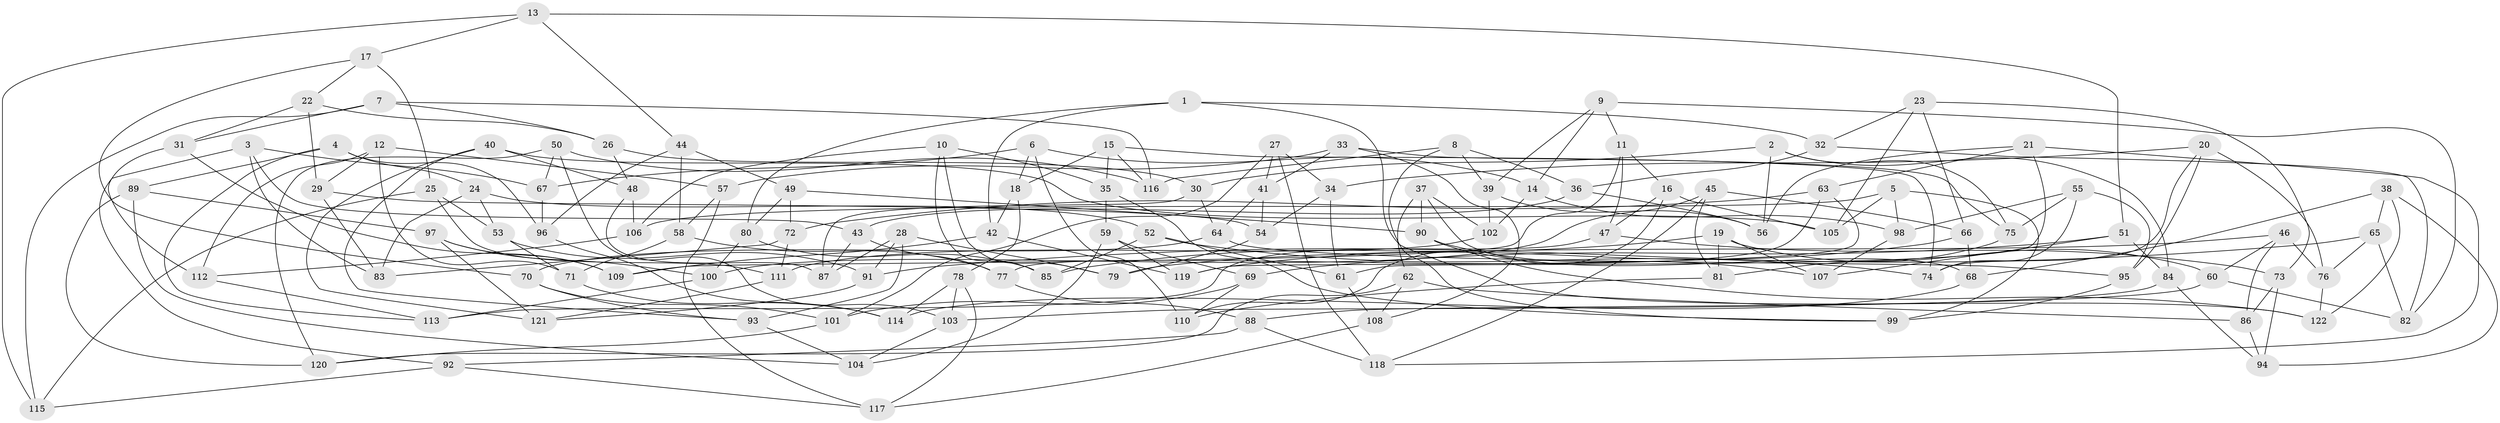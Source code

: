 // Generated by graph-tools (version 1.1) at 2025/11/02/27/25 16:11:47]
// undirected, 122 vertices, 244 edges
graph export_dot {
graph [start="1"]
  node [color=gray90,style=filled];
  1;
  2;
  3;
  4;
  5;
  6;
  7;
  8;
  9;
  10;
  11;
  12;
  13;
  14;
  15;
  16;
  17;
  18;
  19;
  20;
  21;
  22;
  23;
  24;
  25;
  26;
  27;
  28;
  29;
  30;
  31;
  32;
  33;
  34;
  35;
  36;
  37;
  38;
  39;
  40;
  41;
  42;
  43;
  44;
  45;
  46;
  47;
  48;
  49;
  50;
  51;
  52;
  53;
  54;
  55;
  56;
  57;
  58;
  59;
  60;
  61;
  62;
  63;
  64;
  65;
  66;
  67;
  68;
  69;
  70;
  71;
  72;
  73;
  74;
  75;
  76;
  77;
  78;
  79;
  80;
  81;
  82;
  83;
  84;
  85;
  86;
  87;
  88;
  89;
  90;
  91;
  92;
  93;
  94;
  95;
  96;
  97;
  98;
  99;
  100;
  101;
  102;
  103;
  104;
  105;
  106;
  107;
  108;
  109;
  110;
  111;
  112;
  113;
  114;
  115;
  116;
  117;
  118;
  119;
  120;
  121;
  122;
  1 -- 42;
  1 -- 80;
  1 -- 32;
  1 -- 122;
  2 -- 30;
  2 -- 75;
  2 -- 84;
  2 -- 56;
  3 -- 83;
  3 -- 43;
  3 -- 92;
  3 -- 67;
  4 -- 89;
  4 -- 96;
  4 -- 24;
  4 -- 113;
  5 -- 106;
  5 -- 99;
  5 -- 105;
  5 -- 98;
  6 -- 67;
  6 -- 110;
  6 -- 18;
  6 -- 14;
  7 -- 116;
  7 -- 115;
  7 -- 26;
  7 -- 31;
  8 -- 36;
  8 -- 39;
  8 -- 99;
  8 -- 116;
  9 -- 39;
  9 -- 14;
  9 -- 82;
  9 -- 11;
  10 -- 106;
  10 -- 85;
  10 -- 79;
  10 -- 35;
  11 -- 47;
  11 -- 16;
  11 -- 109;
  12 -- 29;
  12 -- 112;
  12 -- 57;
  12 -- 71;
  13 -- 51;
  13 -- 44;
  13 -- 115;
  13 -- 17;
  14 -- 102;
  14 -- 98;
  15 -- 35;
  15 -- 116;
  15 -- 18;
  15 -- 74;
  16 -- 105;
  16 -- 110;
  16 -- 47;
  17 -- 70;
  17 -- 25;
  17 -- 22;
  18 -- 42;
  18 -- 78;
  19 -- 60;
  19 -- 107;
  19 -- 81;
  19 -- 85;
  20 -- 34;
  20 -- 74;
  20 -- 76;
  20 -- 95;
  21 -- 61;
  21 -- 56;
  21 -- 118;
  21 -- 63;
  22 -- 26;
  22 -- 31;
  22 -- 29;
  23 -- 105;
  23 -- 73;
  23 -- 66;
  23 -- 32;
  24 -- 52;
  24 -- 53;
  24 -- 83;
  25 -- 53;
  25 -- 111;
  25 -- 115;
  26 -- 30;
  26 -- 48;
  27 -- 118;
  27 -- 41;
  27 -- 101;
  27 -- 34;
  28 -- 91;
  28 -- 93;
  28 -- 87;
  28 -- 79;
  29 -- 54;
  29 -- 83;
  30 -- 87;
  30 -- 64;
  31 -- 112;
  31 -- 109;
  32 -- 36;
  32 -- 82;
  33 -- 41;
  33 -- 57;
  33 -- 108;
  33 -- 75;
  34 -- 61;
  34 -- 54;
  35 -- 59;
  35 -- 99;
  36 -- 56;
  36 -- 43;
  37 -- 68;
  37 -- 90;
  37 -- 102;
  37 -- 62;
  38 -- 65;
  38 -- 94;
  38 -- 122;
  38 -- 68;
  39 -- 102;
  39 -- 56;
  40 -- 121;
  40 -- 48;
  40 -- 93;
  40 -- 105;
  41 -- 64;
  41 -- 54;
  42 -- 109;
  42 -- 119;
  43 -- 87;
  43 -- 77;
  44 -- 96;
  44 -- 49;
  44 -- 58;
  45 -- 118;
  45 -- 66;
  45 -- 100;
  45 -- 81;
  46 -- 76;
  46 -- 60;
  46 -- 79;
  46 -- 86;
  47 -- 113;
  47 -- 73;
  48 -- 87;
  48 -- 106;
  49 -- 80;
  49 -- 72;
  49 -- 90;
  50 -- 120;
  50 -- 103;
  50 -- 67;
  50 -- 116;
  51 -- 69;
  51 -- 84;
  51 -- 107;
  52 -- 74;
  52 -- 61;
  52 -- 85;
  53 -- 71;
  53 -- 91;
  54 -- 79;
  55 -- 75;
  55 -- 98;
  55 -- 74;
  55 -- 95;
  57 -- 58;
  57 -- 117;
  58 -- 71;
  58 -- 77;
  59 -- 119;
  59 -- 69;
  59 -- 104;
  60 -- 82;
  60 -- 88;
  61 -- 108;
  62 -- 86;
  62 -- 120;
  62 -- 108;
  63 -- 119;
  63 -- 72;
  63 -- 77;
  64 -- 70;
  64 -- 95;
  65 -- 82;
  65 -- 76;
  65 -- 91;
  66 -- 119;
  66 -- 68;
  67 -- 96;
  68 -- 114;
  69 -- 110;
  69 -- 101;
  70 -- 93;
  70 -- 101;
  71 -- 114;
  72 -- 83;
  72 -- 111;
  73 -- 86;
  73 -- 94;
  75 -- 81;
  76 -- 122;
  77 -- 88;
  78 -- 114;
  78 -- 117;
  78 -- 103;
  80 -- 100;
  80 -- 85;
  81 -- 110;
  84 -- 94;
  84 -- 103;
  86 -- 94;
  88 -- 92;
  88 -- 118;
  89 -- 104;
  89 -- 120;
  89 -- 97;
  90 -- 107;
  90 -- 122;
  91 -- 121;
  92 -- 115;
  92 -- 117;
  93 -- 104;
  95 -- 99;
  96 -- 114;
  97 -- 100;
  97 -- 121;
  97 -- 109;
  98 -- 107;
  100 -- 113;
  101 -- 120;
  102 -- 111;
  103 -- 104;
  106 -- 112;
  108 -- 117;
  111 -- 121;
  112 -- 113;
}
